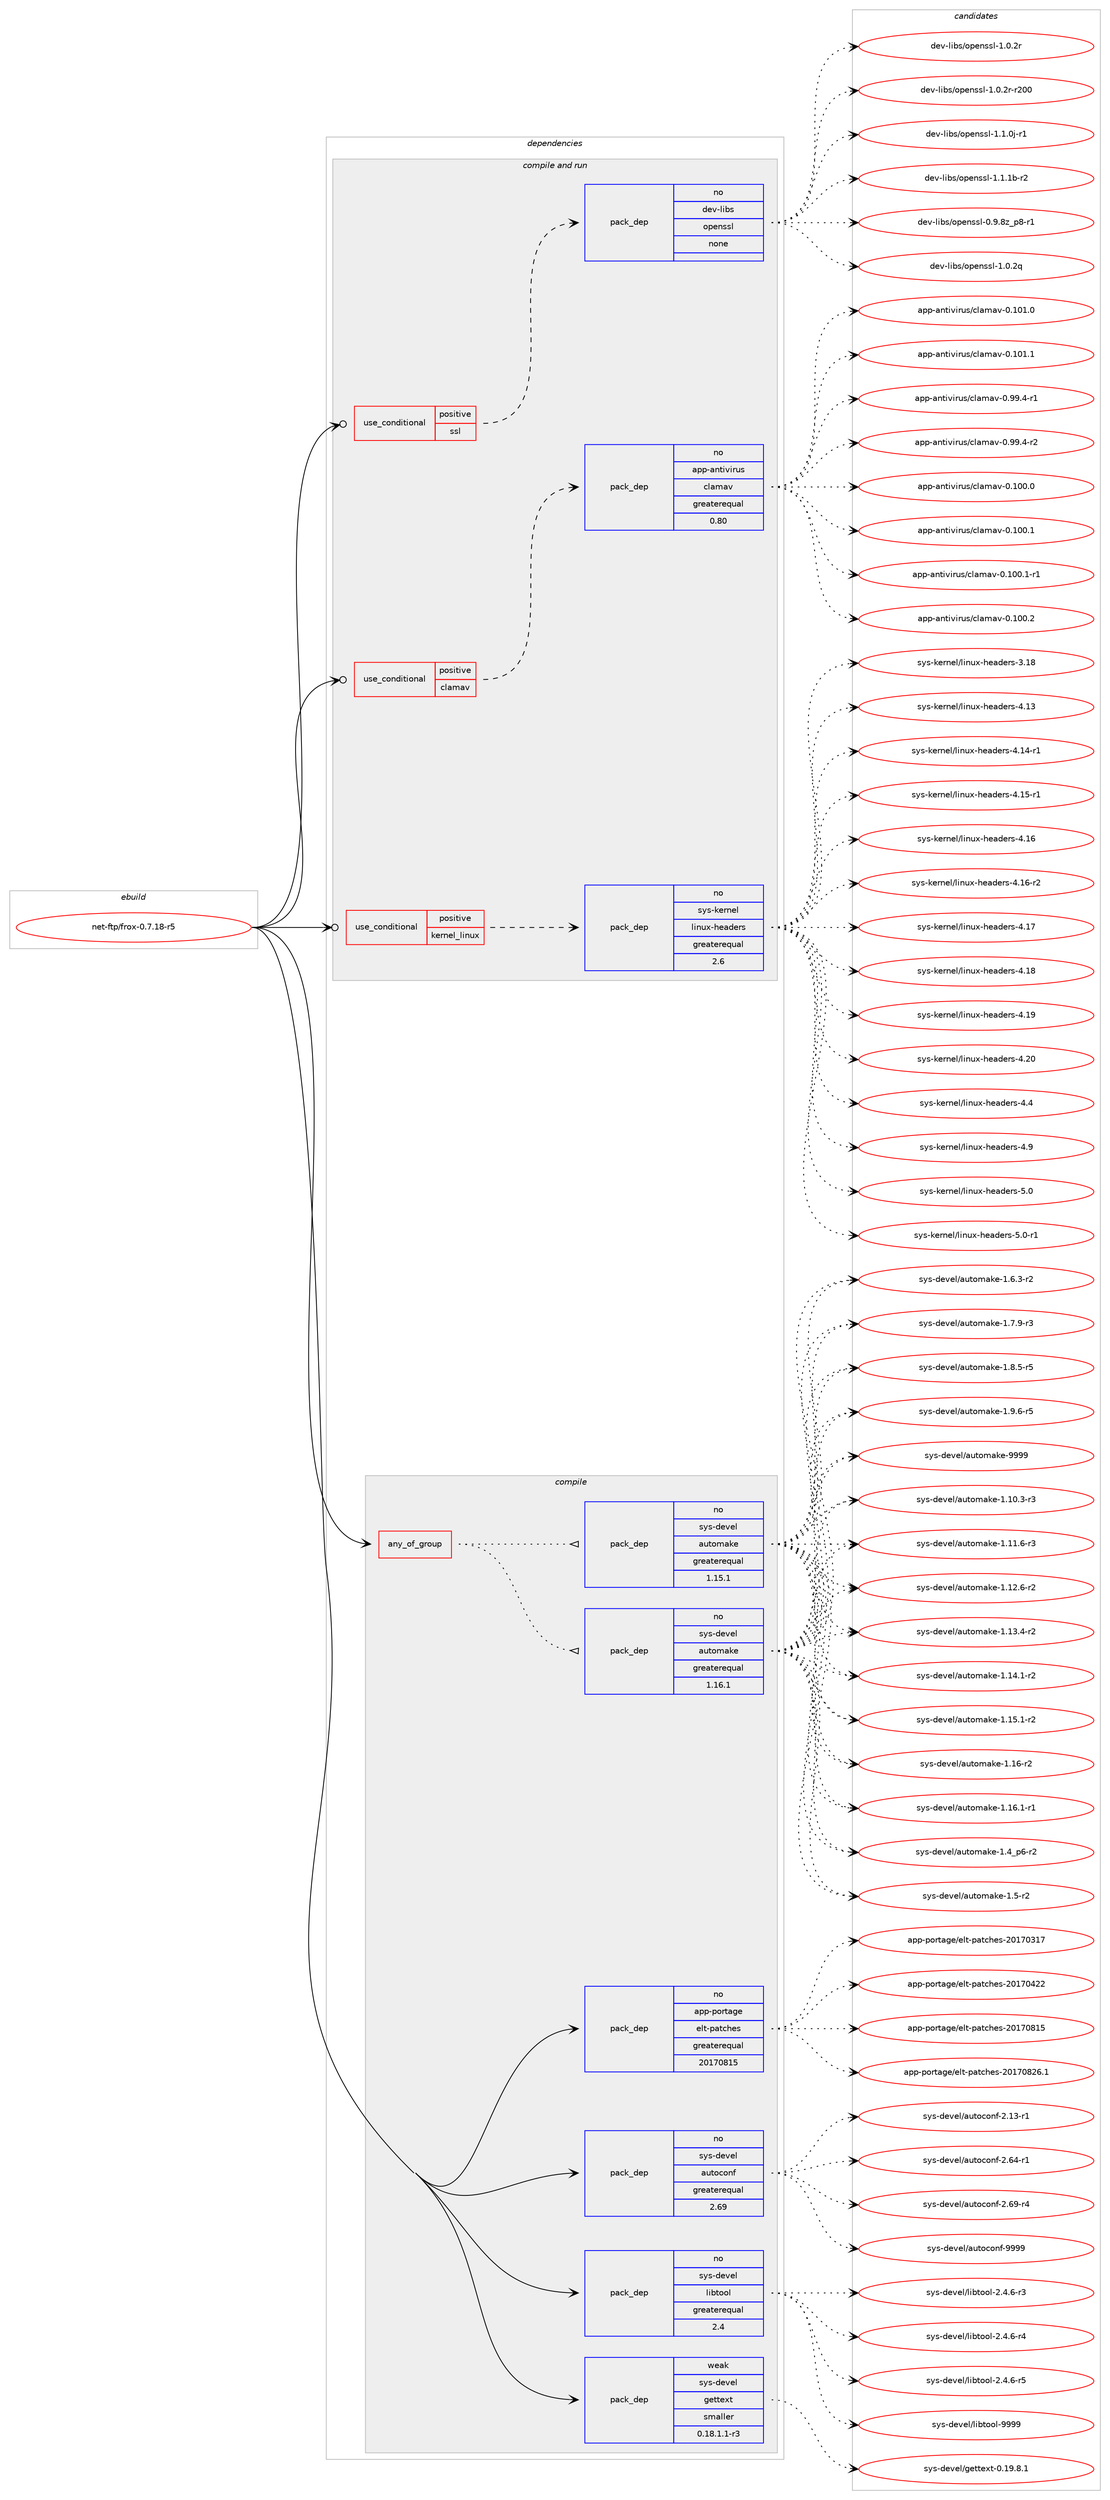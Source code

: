 digraph prolog {

# *************
# Graph options
# *************

newrank=true;
concentrate=true;
compound=true;
graph [rankdir=LR,fontname=Helvetica,fontsize=10,ranksep=1.5];#, ranksep=2.5, nodesep=0.2];
edge  [arrowhead=vee];
node  [fontname=Helvetica,fontsize=10];

# **********
# The ebuild
# **********

subgraph cluster_leftcol {
color=gray;
rank=same;
label=<<i>ebuild</i>>;
id [label="net-ftp/frox-0.7.18-r5", color=red, width=4, href="../net-ftp/frox-0.7.18-r5.svg"];
}

# ****************
# The dependencies
# ****************

subgraph cluster_midcol {
color=gray;
label=<<i>dependencies</i>>;
subgraph cluster_compile {
fillcolor="#eeeeee";
style=filled;
label=<<i>compile</i>>;
subgraph any26018 {
dependency1653804 [label=<<TABLE BORDER="0" CELLBORDER="1" CELLSPACING="0" CELLPADDING="4"><TR><TD CELLPADDING="10">any_of_group</TD></TR></TABLE>>, shape=none, color=red];subgraph pack1182312 {
dependency1653805 [label=<<TABLE BORDER="0" CELLBORDER="1" CELLSPACING="0" CELLPADDING="4" WIDTH="220"><TR><TD ROWSPAN="6" CELLPADDING="30">pack_dep</TD></TR><TR><TD WIDTH="110">no</TD></TR><TR><TD>sys-devel</TD></TR><TR><TD>automake</TD></TR><TR><TD>greaterequal</TD></TR><TR><TD>1.16.1</TD></TR></TABLE>>, shape=none, color=blue];
}
dependency1653804:e -> dependency1653805:w [weight=20,style="dotted",arrowhead="oinv"];
subgraph pack1182313 {
dependency1653806 [label=<<TABLE BORDER="0" CELLBORDER="1" CELLSPACING="0" CELLPADDING="4" WIDTH="220"><TR><TD ROWSPAN="6" CELLPADDING="30">pack_dep</TD></TR><TR><TD WIDTH="110">no</TD></TR><TR><TD>sys-devel</TD></TR><TR><TD>automake</TD></TR><TR><TD>greaterequal</TD></TR><TR><TD>1.15.1</TD></TR></TABLE>>, shape=none, color=blue];
}
dependency1653804:e -> dependency1653806:w [weight=20,style="dotted",arrowhead="oinv"];
}
id:e -> dependency1653804:w [weight=20,style="solid",arrowhead="vee"];
subgraph pack1182314 {
dependency1653807 [label=<<TABLE BORDER="0" CELLBORDER="1" CELLSPACING="0" CELLPADDING="4" WIDTH="220"><TR><TD ROWSPAN="6" CELLPADDING="30">pack_dep</TD></TR><TR><TD WIDTH="110">no</TD></TR><TR><TD>app-portage</TD></TR><TR><TD>elt-patches</TD></TR><TR><TD>greaterequal</TD></TR><TR><TD>20170815</TD></TR></TABLE>>, shape=none, color=blue];
}
id:e -> dependency1653807:w [weight=20,style="solid",arrowhead="vee"];
subgraph pack1182315 {
dependency1653808 [label=<<TABLE BORDER="0" CELLBORDER="1" CELLSPACING="0" CELLPADDING="4" WIDTH="220"><TR><TD ROWSPAN="6" CELLPADDING="30">pack_dep</TD></TR><TR><TD WIDTH="110">no</TD></TR><TR><TD>sys-devel</TD></TR><TR><TD>autoconf</TD></TR><TR><TD>greaterequal</TD></TR><TR><TD>2.69</TD></TR></TABLE>>, shape=none, color=blue];
}
id:e -> dependency1653808:w [weight=20,style="solid",arrowhead="vee"];
subgraph pack1182316 {
dependency1653809 [label=<<TABLE BORDER="0" CELLBORDER="1" CELLSPACING="0" CELLPADDING="4" WIDTH="220"><TR><TD ROWSPAN="6" CELLPADDING="30">pack_dep</TD></TR><TR><TD WIDTH="110">no</TD></TR><TR><TD>sys-devel</TD></TR><TR><TD>libtool</TD></TR><TR><TD>greaterequal</TD></TR><TR><TD>2.4</TD></TR></TABLE>>, shape=none, color=blue];
}
id:e -> dependency1653809:w [weight=20,style="solid",arrowhead="vee"];
subgraph pack1182317 {
dependency1653810 [label=<<TABLE BORDER="0" CELLBORDER="1" CELLSPACING="0" CELLPADDING="4" WIDTH="220"><TR><TD ROWSPAN="6" CELLPADDING="30">pack_dep</TD></TR><TR><TD WIDTH="110">weak</TD></TR><TR><TD>sys-devel</TD></TR><TR><TD>gettext</TD></TR><TR><TD>smaller</TD></TR><TR><TD>0.18.1.1-r3</TD></TR></TABLE>>, shape=none, color=blue];
}
id:e -> dependency1653810:w [weight=20,style="solid",arrowhead="vee"];
}
subgraph cluster_compileandrun {
fillcolor="#eeeeee";
style=filled;
label=<<i>compile and run</i>>;
subgraph cond444691 {
dependency1653811 [label=<<TABLE BORDER="0" CELLBORDER="1" CELLSPACING="0" CELLPADDING="4"><TR><TD ROWSPAN="3" CELLPADDING="10">use_conditional</TD></TR><TR><TD>positive</TD></TR><TR><TD>clamav</TD></TR></TABLE>>, shape=none, color=red];
subgraph pack1182318 {
dependency1653812 [label=<<TABLE BORDER="0" CELLBORDER="1" CELLSPACING="0" CELLPADDING="4" WIDTH="220"><TR><TD ROWSPAN="6" CELLPADDING="30">pack_dep</TD></TR><TR><TD WIDTH="110">no</TD></TR><TR><TD>app-antivirus</TD></TR><TR><TD>clamav</TD></TR><TR><TD>greaterequal</TD></TR><TR><TD>0.80</TD></TR></TABLE>>, shape=none, color=blue];
}
dependency1653811:e -> dependency1653812:w [weight=20,style="dashed",arrowhead="vee"];
}
id:e -> dependency1653811:w [weight=20,style="solid",arrowhead="odotvee"];
subgraph cond444692 {
dependency1653813 [label=<<TABLE BORDER="0" CELLBORDER="1" CELLSPACING="0" CELLPADDING="4"><TR><TD ROWSPAN="3" CELLPADDING="10">use_conditional</TD></TR><TR><TD>positive</TD></TR><TR><TD>kernel_linux</TD></TR></TABLE>>, shape=none, color=red];
subgraph pack1182319 {
dependency1653814 [label=<<TABLE BORDER="0" CELLBORDER="1" CELLSPACING="0" CELLPADDING="4" WIDTH="220"><TR><TD ROWSPAN="6" CELLPADDING="30">pack_dep</TD></TR><TR><TD WIDTH="110">no</TD></TR><TR><TD>sys-kernel</TD></TR><TR><TD>linux-headers</TD></TR><TR><TD>greaterequal</TD></TR><TR><TD>2.6</TD></TR></TABLE>>, shape=none, color=blue];
}
dependency1653813:e -> dependency1653814:w [weight=20,style="dashed",arrowhead="vee"];
}
id:e -> dependency1653813:w [weight=20,style="solid",arrowhead="odotvee"];
subgraph cond444693 {
dependency1653815 [label=<<TABLE BORDER="0" CELLBORDER="1" CELLSPACING="0" CELLPADDING="4"><TR><TD ROWSPAN="3" CELLPADDING="10">use_conditional</TD></TR><TR><TD>positive</TD></TR><TR><TD>ssl</TD></TR></TABLE>>, shape=none, color=red];
subgraph pack1182320 {
dependency1653816 [label=<<TABLE BORDER="0" CELLBORDER="1" CELLSPACING="0" CELLPADDING="4" WIDTH="220"><TR><TD ROWSPAN="6" CELLPADDING="30">pack_dep</TD></TR><TR><TD WIDTH="110">no</TD></TR><TR><TD>dev-libs</TD></TR><TR><TD>openssl</TD></TR><TR><TD>none</TD></TR><TR><TD></TD></TR></TABLE>>, shape=none, color=blue];
}
dependency1653815:e -> dependency1653816:w [weight=20,style="dashed",arrowhead="vee"];
}
id:e -> dependency1653815:w [weight=20,style="solid",arrowhead="odotvee"];
}
subgraph cluster_run {
fillcolor="#eeeeee";
style=filled;
label=<<i>run</i>>;
}
}

# **************
# The candidates
# **************

subgraph cluster_choices {
rank=same;
color=gray;
label=<<i>candidates</i>>;

subgraph choice1182312 {
color=black;
nodesep=1;
choice11512111545100101118101108479711711611110997107101454946494846514511451 [label="sys-devel/automake-1.10.3-r3", color=red, width=4,href="../sys-devel/automake-1.10.3-r3.svg"];
choice11512111545100101118101108479711711611110997107101454946494946544511451 [label="sys-devel/automake-1.11.6-r3", color=red, width=4,href="../sys-devel/automake-1.11.6-r3.svg"];
choice11512111545100101118101108479711711611110997107101454946495046544511450 [label="sys-devel/automake-1.12.6-r2", color=red, width=4,href="../sys-devel/automake-1.12.6-r2.svg"];
choice11512111545100101118101108479711711611110997107101454946495146524511450 [label="sys-devel/automake-1.13.4-r2", color=red, width=4,href="../sys-devel/automake-1.13.4-r2.svg"];
choice11512111545100101118101108479711711611110997107101454946495246494511450 [label="sys-devel/automake-1.14.1-r2", color=red, width=4,href="../sys-devel/automake-1.14.1-r2.svg"];
choice11512111545100101118101108479711711611110997107101454946495346494511450 [label="sys-devel/automake-1.15.1-r2", color=red, width=4,href="../sys-devel/automake-1.15.1-r2.svg"];
choice1151211154510010111810110847971171161111099710710145494649544511450 [label="sys-devel/automake-1.16-r2", color=red, width=4,href="../sys-devel/automake-1.16-r2.svg"];
choice11512111545100101118101108479711711611110997107101454946495446494511449 [label="sys-devel/automake-1.16.1-r1", color=red, width=4,href="../sys-devel/automake-1.16.1-r1.svg"];
choice115121115451001011181011084797117116111109971071014549465295112544511450 [label="sys-devel/automake-1.4_p6-r2", color=red, width=4,href="../sys-devel/automake-1.4_p6-r2.svg"];
choice11512111545100101118101108479711711611110997107101454946534511450 [label="sys-devel/automake-1.5-r2", color=red, width=4,href="../sys-devel/automake-1.5-r2.svg"];
choice115121115451001011181011084797117116111109971071014549465446514511450 [label="sys-devel/automake-1.6.3-r2", color=red, width=4,href="../sys-devel/automake-1.6.3-r2.svg"];
choice115121115451001011181011084797117116111109971071014549465546574511451 [label="sys-devel/automake-1.7.9-r3", color=red, width=4,href="../sys-devel/automake-1.7.9-r3.svg"];
choice115121115451001011181011084797117116111109971071014549465646534511453 [label="sys-devel/automake-1.8.5-r5", color=red, width=4,href="../sys-devel/automake-1.8.5-r5.svg"];
choice115121115451001011181011084797117116111109971071014549465746544511453 [label="sys-devel/automake-1.9.6-r5", color=red, width=4,href="../sys-devel/automake-1.9.6-r5.svg"];
choice115121115451001011181011084797117116111109971071014557575757 [label="sys-devel/automake-9999", color=red, width=4,href="../sys-devel/automake-9999.svg"];
dependency1653805:e -> choice11512111545100101118101108479711711611110997107101454946494846514511451:w [style=dotted,weight="100"];
dependency1653805:e -> choice11512111545100101118101108479711711611110997107101454946494946544511451:w [style=dotted,weight="100"];
dependency1653805:e -> choice11512111545100101118101108479711711611110997107101454946495046544511450:w [style=dotted,weight="100"];
dependency1653805:e -> choice11512111545100101118101108479711711611110997107101454946495146524511450:w [style=dotted,weight="100"];
dependency1653805:e -> choice11512111545100101118101108479711711611110997107101454946495246494511450:w [style=dotted,weight="100"];
dependency1653805:e -> choice11512111545100101118101108479711711611110997107101454946495346494511450:w [style=dotted,weight="100"];
dependency1653805:e -> choice1151211154510010111810110847971171161111099710710145494649544511450:w [style=dotted,weight="100"];
dependency1653805:e -> choice11512111545100101118101108479711711611110997107101454946495446494511449:w [style=dotted,weight="100"];
dependency1653805:e -> choice115121115451001011181011084797117116111109971071014549465295112544511450:w [style=dotted,weight="100"];
dependency1653805:e -> choice11512111545100101118101108479711711611110997107101454946534511450:w [style=dotted,weight="100"];
dependency1653805:e -> choice115121115451001011181011084797117116111109971071014549465446514511450:w [style=dotted,weight="100"];
dependency1653805:e -> choice115121115451001011181011084797117116111109971071014549465546574511451:w [style=dotted,weight="100"];
dependency1653805:e -> choice115121115451001011181011084797117116111109971071014549465646534511453:w [style=dotted,weight="100"];
dependency1653805:e -> choice115121115451001011181011084797117116111109971071014549465746544511453:w [style=dotted,weight="100"];
dependency1653805:e -> choice115121115451001011181011084797117116111109971071014557575757:w [style=dotted,weight="100"];
}
subgraph choice1182313 {
color=black;
nodesep=1;
choice11512111545100101118101108479711711611110997107101454946494846514511451 [label="sys-devel/automake-1.10.3-r3", color=red, width=4,href="../sys-devel/automake-1.10.3-r3.svg"];
choice11512111545100101118101108479711711611110997107101454946494946544511451 [label="sys-devel/automake-1.11.6-r3", color=red, width=4,href="../sys-devel/automake-1.11.6-r3.svg"];
choice11512111545100101118101108479711711611110997107101454946495046544511450 [label="sys-devel/automake-1.12.6-r2", color=red, width=4,href="../sys-devel/automake-1.12.6-r2.svg"];
choice11512111545100101118101108479711711611110997107101454946495146524511450 [label="sys-devel/automake-1.13.4-r2", color=red, width=4,href="../sys-devel/automake-1.13.4-r2.svg"];
choice11512111545100101118101108479711711611110997107101454946495246494511450 [label="sys-devel/automake-1.14.1-r2", color=red, width=4,href="../sys-devel/automake-1.14.1-r2.svg"];
choice11512111545100101118101108479711711611110997107101454946495346494511450 [label="sys-devel/automake-1.15.1-r2", color=red, width=4,href="../sys-devel/automake-1.15.1-r2.svg"];
choice1151211154510010111810110847971171161111099710710145494649544511450 [label="sys-devel/automake-1.16-r2", color=red, width=4,href="../sys-devel/automake-1.16-r2.svg"];
choice11512111545100101118101108479711711611110997107101454946495446494511449 [label="sys-devel/automake-1.16.1-r1", color=red, width=4,href="../sys-devel/automake-1.16.1-r1.svg"];
choice115121115451001011181011084797117116111109971071014549465295112544511450 [label="sys-devel/automake-1.4_p6-r2", color=red, width=4,href="../sys-devel/automake-1.4_p6-r2.svg"];
choice11512111545100101118101108479711711611110997107101454946534511450 [label="sys-devel/automake-1.5-r2", color=red, width=4,href="../sys-devel/automake-1.5-r2.svg"];
choice115121115451001011181011084797117116111109971071014549465446514511450 [label="sys-devel/automake-1.6.3-r2", color=red, width=4,href="../sys-devel/automake-1.6.3-r2.svg"];
choice115121115451001011181011084797117116111109971071014549465546574511451 [label="sys-devel/automake-1.7.9-r3", color=red, width=4,href="../sys-devel/automake-1.7.9-r3.svg"];
choice115121115451001011181011084797117116111109971071014549465646534511453 [label="sys-devel/automake-1.8.5-r5", color=red, width=4,href="../sys-devel/automake-1.8.5-r5.svg"];
choice115121115451001011181011084797117116111109971071014549465746544511453 [label="sys-devel/automake-1.9.6-r5", color=red, width=4,href="../sys-devel/automake-1.9.6-r5.svg"];
choice115121115451001011181011084797117116111109971071014557575757 [label="sys-devel/automake-9999", color=red, width=4,href="../sys-devel/automake-9999.svg"];
dependency1653806:e -> choice11512111545100101118101108479711711611110997107101454946494846514511451:w [style=dotted,weight="100"];
dependency1653806:e -> choice11512111545100101118101108479711711611110997107101454946494946544511451:w [style=dotted,weight="100"];
dependency1653806:e -> choice11512111545100101118101108479711711611110997107101454946495046544511450:w [style=dotted,weight="100"];
dependency1653806:e -> choice11512111545100101118101108479711711611110997107101454946495146524511450:w [style=dotted,weight="100"];
dependency1653806:e -> choice11512111545100101118101108479711711611110997107101454946495246494511450:w [style=dotted,weight="100"];
dependency1653806:e -> choice11512111545100101118101108479711711611110997107101454946495346494511450:w [style=dotted,weight="100"];
dependency1653806:e -> choice1151211154510010111810110847971171161111099710710145494649544511450:w [style=dotted,weight="100"];
dependency1653806:e -> choice11512111545100101118101108479711711611110997107101454946495446494511449:w [style=dotted,weight="100"];
dependency1653806:e -> choice115121115451001011181011084797117116111109971071014549465295112544511450:w [style=dotted,weight="100"];
dependency1653806:e -> choice11512111545100101118101108479711711611110997107101454946534511450:w [style=dotted,weight="100"];
dependency1653806:e -> choice115121115451001011181011084797117116111109971071014549465446514511450:w [style=dotted,weight="100"];
dependency1653806:e -> choice115121115451001011181011084797117116111109971071014549465546574511451:w [style=dotted,weight="100"];
dependency1653806:e -> choice115121115451001011181011084797117116111109971071014549465646534511453:w [style=dotted,weight="100"];
dependency1653806:e -> choice115121115451001011181011084797117116111109971071014549465746544511453:w [style=dotted,weight="100"];
dependency1653806:e -> choice115121115451001011181011084797117116111109971071014557575757:w [style=dotted,weight="100"];
}
subgraph choice1182314 {
color=black;
nodesep=1;
choice97112112451121111141169710310147101108116451129711699104101115455048495548514955 [label="app-portage/elt-patches-20170317", color=red, width=4,href="../app-portage/elt-patches-20170317.svg"];
choice97112112451121111141169710310147101108116451129711699104101115455048495548525050 [label="app-portage/elt-patches-20170422", color=red, width=4,href="../app-portage/elt-patches-20170422.svg"];
choice97112112451121111141169710310147101108116451129711699104101115455048495548564953 [label="app-portage/elt-patches-20170815", color=red, width=4,href="../app-portage/elt-patches-20170815.svg"];
choice971121124511211111411697103101471011081164511297116991041011154550484955485650544649 [label="app-portage/elt-patches-20170826.1", color=red, width=4,href="../app-portage/elt-patches-20170826.1.svg"];
dependency1653807:e -> choice97112112451121111141169710310147101108116451129711699104101115455048495548514955:w [style=dotted,weight="100"];
dependency1653807:e -> choice97112112451121111141169710310147101108116451129711699104101115455048495548525050:w [style=dotted,weight="100"];
dependency1653807:e -> choice97112112451121111141169710310147101108116451129711699104101115455048495548564953:w [style=dotted,weight="100"];
dependency1653807:e -> choice971121124511211111411697103101471011081164511297116991041011154550484955485650544649:w [style=dotted,weight="100"];
}
subgraph choice1182315 {
color=black;
nodesep=1;
choice1151211154510010111810110847971171161119911111010245504649514511449 [label="sys-devel/autoconf-2.13-r1", color=red, width=4,href="../sys-devel/autoconf-2.13-r1.svg"];
choice1151211154510010111810110847971171161119911111010245504654524511449 [label="sys-devel/autoconf-2.64-r1", color=red, width=4,href="../sys-devel/autoconf-2.64-r1.svg"];
choice1151211154510010111810110847971171161119911111010245504654574511452 [label="sys-devel/autoconf-2.69-r4", color=red, width=4,href="../sys-devel/autoconf-2.69-r4.svg"];
choice115121115451001011181011084797117116111991111101024557575757 [label="sys-devel/autoconf-9999", color=red, width=4,href="../sys-devel/autoconf-9999.svg"];
dependency1653808:e -> choice1151211154510010111810110847971171161119911111010245504649514511449:w [style=dotted,weight="100"];
dependency1653808:e -> choice1151211154510010111810110847971171161119911111010245504654524511449:w [style=dotted,weight="100"];
dependency1653808:e -> choice1151211154510010111810110847971171161119911111010245504654574511452:w [style=dotted,weight="100"];
dependency1653808:e -> choice115121115451001011181011084797117116111991111101024557575757:w [style=dotted,weight="100"];
}
subgraph choice1182316 {
color=black;
nodesep=1;
choice1151211154510010111810110847108105981161111111084550465246544511451 [label="sys-devel/libtool-2.4.6-r3", color=red, width=4,href="../sys-devel/libtool-2.4.6-r3.svg"];
choice1151211154510010111810110847108105981161111111084550465246544511452 [label="sys-devel/libtool-2.4.6-r4", color=red, width=4,href="../sys-devel/libtool-2.4.6-r4.svg"];
choice1151211154510010111810110847108105981161111111084550465246544511453 [label="sys-devel/libtool-2.4.6-r5", color=red, width=4,href="../sys-devel/libtool-2.4.6-r5.svg"];
choice1151211154510010111810110847108105981161111111084557575757 [label="sys-devel/libtool-9999", color=red, width=4,href="../sys-devel/libtool-9999.svg"];
dependency1653809:e -> choice1151211154510010111810110847108105981161111111084550465246544511451:w [style=dotted,weight="100"];
dependency1653809:e -> choice1151211154510010111810110847108105981161111111084550465246544511452:w [style=dotted,weight="100"];
dependency1653809:e -> choice1151211154510010111810110847108105981161111111084550465246544511453:w [style=dotted,weight="100"];
dependency1653809:e -> choice1151211154510010111810110847108105981161111111084557575757:w [style=dotted,weight="100"];
}
subgraph choice1182317 {
color=black;
nodesep=1;
choice1151211154510010111810110847103101116116101120116454846495746564649 [label="sys-devel/gettext-0.19.8.1", color=red, width=4,href="../sys-devel/gettext-0.19.8.1.svg"];
dependency1653810:e -> choice1151211154510010111810110847103101116116101120116454846495746564649:w [style=dotted,weight="100"];
}
subgraph choice1182318 {
color=black;
nodesep=1;
choice971121124597110116105118105114117115479910897109971184548464948484648 [label="app-antivirus/clamav-0.100.0", color=red, width=4,href="../app-antivirus/clamav-0.100.0.svg"];
choice971121124597110116105118105114117115479910897109971184548464948484649 [label="app-antivirus/clamav-0.100.1", color=red, width=4,href="../app-antivirus/clamav-0.100.1.svg"];
choice9711211245971101161051181051141171154799108971099711845484649484846494511449 [label="app-antivirus/clamav-0.100.1-r1", color=red, width=4,href="../app-antivirus/clamav-0.100.1-r1.svg"];
choice971121124597110116105118105114117115479910897109971184548464948484650 [label="app-antivirus/clamav-0.100.2", color=red, width=4,href="../app-antivirus/clamav-0.100.2.svg"];
choice971121124597110116105118105114117115479910897109971184548464948494648 [label="app-antivirus/clamav-0.101.0", color=red, width=4,href="../app-antivirus/clamav-0.101.0.svg"];
choice971121124597110116105118105114117115479910897109971184548464948494649 [label="app-antivirus/clamav-0.101.1", color=red, width=4,href="../app-antivirus/clamav-0.101.1.svg"];
choice97112112459711011610511810511411711547991089710997118454846575746524511449 [label="app-antivirus/clamav-0.99.4-r1", color=red, width=4,href="../app-antivirus/clamav-0.99.4-r1.svg"];
choice97112112459711011610511810511411711547991089710997118454846575746524511450 [label="app-antivirus/clamav-0.99.4-r2", color=red, width=4,href="../app-antivirus/clamav-0.99.4-r2.svg"];
dependency1653812:e -> choice971121124597110116105118105114117115479910897109971184548464948484648:w [style=dotted,weight="100"];
dependency1653812:e -> choice971121124597110116105118105114117115479910897109971184548464948484649:w [style=dotted,weight="100"];
dependency1653812:e -> choice9711211245971101161051181051141171154799108971099711845484649484846494511449:w [style=dotted,weight="100"];
dependency1653812:e -> choice971121124597110116105118105114117115479910897109971184548464948484650:w [style=dotted,weight="100"];
dependency1653812:e -> choice971121124597110116105118105114117115479910897109971184548464948494648:w [style=dotted,weight="100"];
dependency1653812:e -> choice971121124597110116105118105114117115479910897109971184548464948494649:w [style=dotted,weight="100"];
dependency1653812:e -> choice97112112459711011610511810511411711547991089710997118454846575746524511449:w [style=dotted,weight="100"];
dependency1653812:e -> choice97112112459711011610511810511411711547991089710997118454846575746524511450:w [style=dotted,weight="100"];
}
subgraph choice1182319 {
color=black;
nodesep=1;
choice115121115451071011141101011084710810511011712045104101971001011141154551464956 [label="sys-kernel/linux-headers-3.18", color=red, width=4,href="../sys-kernel/linux-headers-3.18.svg"];
choice115121115451071011141101011084710810511011712045104101971001011141154552464951 [label="sys-kernel/linux-headers-4.13", color=red, width=4,href="../sys-kernel/linux-headers-4.13.svg"];
choice1151211154510710111411010110847108105110117120451041019710010111411545524649524511449 [label="sys-kernel/linux-headers-4.14-r1", color=red, width=4,href="../sys-kernel/linux-headers-4.14-r1.svg"];
choice1151211154510710111411010110847108105110117120451041019710010111411545524649534511449 [label="sys-kernel/linux-headers-4.15-r1", color=red, width=4,href="../sys-kernel/linux-headers-4.15-r1.svg"];
choice115121115451071011141101011084710810511011712045104101971001011141154552464954 [label="sys-kernel/linux-headers-4.16", color=red, width=4,href="../sys-kernel/linux-headers-4.16.svg"];
choice1151211154510710111411010110847108105110117120451041019710010111411545524649544511450 [label="sys-kernel/linux-headers-4.16-r2", color=red, width=4,href="../sys-kernel/linux-headers-4.16-r2.svg"];
choice115121115451071011141101011084710810511011712045104101971001011141154552464955 [label="sys-kernel/linux-headers-4.17", color=red, width=4,href="../sys-kernel/linux-headers-4.17.svg"];
choice115121115451071011141101011084710810511011712045104101971001011141154552464956 [label="sys-kernel/linux-headers-4.18", color=red, width=4,href="../sys-kernel/linux-headers-4.18.svg"];
choice115121115451071011141101011084710810511011712045104101971001011141154552464957 [label="sys-kernel/linux-headers-4.19", color=red, width=4,href="../sys-kernel/linux-headers-4.19.svg"];
choice115121115451071011141101011084710810511011712045104101971001011141154552465048 [label="sys-kernel/linux-headers-4.20", color=red, width=4,href="../sys-kernel/linux-headers-4.20.svg"];
choice1151211154510710111411010110847108105110117120451041019710010111411545524652 [label="sys-kernel/linux-headers-4.4", color=red, width=4,href="../sys-kernel/linux-headers-4.4.svg"];
choice1151211154510710111411010110847108105110117120451041019710010111411545524657 [label="sys-kernel/linux-headers-4.9", color=red, width=4,href="../sys-kernel/linux-headers-4.9.svg"];
choice1151211154510710111411010110847108105110117120451041019710010111411545534648 [label="sys-kernel/linux-headers-5.0", color=red, width=4,href="../sys-kernel/linux-headers-5.0.svg"];
choice11512111545107101114110101108471081051101171204510410197100101114115455346484511449 [label="sys-kernel/linux-headers-5.0-r1", color=red, width=4,href="../sys-kernel/linux-headers-5.0-r1.svg"];
dependency1653814:e -> choice115121115451071011141101011084710810511011712045104101971001011141154551464956:w [style=dotted,weight="100"];
dependency1653814:e -> choice115121115451071011141101011084710810511011712045104101971001011141154552464951:w [style=dotted,weight="100"];
dependency1653814:e -> choice1151211154510710111411010110847108105110117120451041019710010111411545524649524511449:w [style=dotted,weight="100"];
dependency1653814:e -> choice1151211154510710111411010110847108105110117120451041019710010111411545524649534511449:w [style=dotted,weight="100"];
dependency1653814:e -> choice115121115451071011141101011084710810511011712045104101971001011141154552464954:w [style=dotted,weight="100"];
dependency1653814:e -> choice1151211154510710111411010110847108105110117120451041019710010111411545524649544511450:w [style=dotted,weight="100"];
dependency1653814:e -> choice115121115451071011141101011084710810511011712045104101971001011141154552464955:w [style=dotted,weight="100"];
dependency1653814:e -> choice115121115451071011141101011084710810511011712045104101971001011141154552464956:w [style=dotted,weight="100"];
dependency1653814:e -> choice115121115451071011141101011084710810511011712045104101971001011141154552464957:w [style=dotted,weight="100"];
dependency1653814:e -> choice115121115451071011141101011084710810511011712045104101971001011141154552465048:w [style=dotted,weight="100"];
dependency1653814:e -> choice1151211154510710111411010110847108105110117120451041019710010111411545524652:w [style=dotted,weight="100"];
dependency1653814:e -> choice1151211154510710111411010110847108105110117120451041019710010111411545524657:w [style=dotted,weight="100"];
dependency1653814:e -> choice1151211154510710111411010110847108105110117120451041019710010111411545534648:w [style=dotted,weight="100"];
dependency1653814:e -> choice11512111545107101114110101108471081051101171204510410197100101114115455346484511449:w [style=dotted,weight="100"];
}
subgraph choice1182320 {
color=black;
nodesep=1;
choice10010111845108105981154711111210111011511510845484657465612295112564511449 [label="dev-libs/openssl-0.9.8z_p8-r1", color=red, width=4,href="../dev-libs/openssl-0.9.8z_p8-r1.svg"];
choice100101118451081059811547111112101110115115108454946484650113 [label="dev-libs/openssl-1.0.2q", color=red, width=4,href="../dev-libs/openssl-1.0.2q.svg"];
choice100101118451081059811547111112101110115115108454946484650114 [label="dev-libs/openssl-1.0.2r", color=red, width=4,href="../dev-libs/openssl-1.0.2r.svg"];
choice10010111845108105981154711111210111011511510845494648465011445114504848 [label="dev-libs/openssl-1.0.2r-r200", color=red, width=4,href="../dev-libs/openssl-1.0.2r-r200.svg"];
choice1001011184510810598115471111121011101151151084549464946481064511449 [label="dev-libs/openssl-1.1.0j-r1", color=red, width=4,href="../dev-libs/openssl-1.1.0j-r1.svg"];
choice100101118451081059811547111112101110115115108454946494649984511450 [label="dev-libs/openssl-1.1.1b-r2", color=red, width=4,href="../dev-libs/openssl-1.1.1b-r2.svg"];
dependency1653816:e -> choice10010111845108105981154711111210111011511510845484657465612295112564511449:w [style=dotted,weight="100"];
dependency1653816:e -> choice100101118451081059811547111112101110115115108454946484650113:w [style=dotted,weight="100"];
dependency1653816:e -> choice100101118451081059811547111112101110115115108454946484650114:w [style=dotted,weight="100"];
dependency1653816:e -> choice10010111845108105981154711111210111011511510845494648465011445114504848:w [style=dotted,weight="100"];
dependency1653816:e -> choice1001011184510810598115471111121011101151151084549464946481064511449:w [style=dotted,weight="100"];
dependency1653816:e -> choice100101118451081059811547111112101110115115108454946494649984511450:w [style=dotted,weight="100"];
}
}

}
